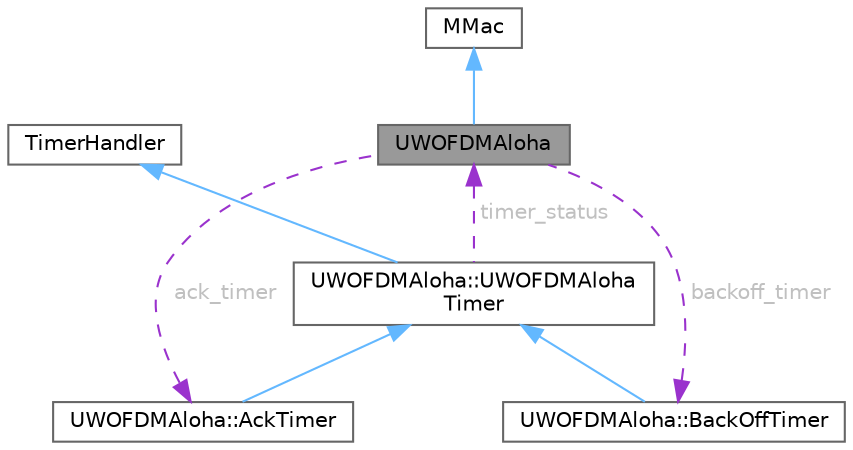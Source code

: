 digraph "UWOFDMAloha"
{
 // LATEX_PDF_SIZE
  bgcolor="transparent";
  edge [fontname=Helvetica,fontsize=10,labelfontname=Helvetica,labelfontsize=10];
  node [fontname=Helvetica,fontsize=10,shape=box,height=0.2,width=0.4];
  Node1 [id="Node000001",label="UWOFDMAloha",height=0.2,width=0.4,color="gray40", fillcolor="grey60", style="filled", fontcolor="black",tooltip=" "];
  Node2 -> Node1 [id="edge1_Node000001_Node000002",dir="back",color="steelblue1",style="solid",tooltip=" "];
  Node2 [id="Node000002",label="MMac",height=0.2,width=0.4,color="gray40", fillcolor="white", style="filled",tooltip=" "];
  Node3 -> Node1 [id="edge2_Node000001_Node000003",dir="back",color="darkorchid3",style="dashed",tooltip=" ",label=" ack_timer",fontcolor="grey" ];
  Node3 [id="Node000003",label="UWOFDMAloha::AckTimer",height=0.2,width=0.4,color="gray40", fillcolor="white", style="filled",URL="$classUWOFDMAloha_1_1AckTimer.html",tooltip="Base class of AckTimer, which is a derived class of UWOFDMAlohaTimer."];
  Node4 -> Node3 [id="edge3_Node000003_Node000004",dir="back",color="steelblue1",style="solid",tooltip=" "];
  Node4 [id="Node000004",label="UWOFDMAloha::UWOFDMAloha\lTimer",height=0.2,width=0.4,color="gray40", fillcolor="white", style="filled",URL="$classUWOFDMAloha_1_1UWOFDMAlohaTimer.html",tooltip="Base class of all the timer used in this protocol."];
  Node5 -> Node4 [id="edge4_Node000004_Node000005",dir="back",color="steelblue1",style="solid",tooltip=" "];
  Node5 [id="Node000005",label="TimerHandler",height=0.2,width=0.4,color="gray40", fillcolor="white", style="filled",tooltip=" "];
  Node1 -> Node4 [id="edge5_Node000004_Node000001",dir="back",color="darkorchid3",style="dashed",tooltip=" ",label=" timer_status",fontcolor="grey" ];
  Node6 -> Node1 [id="edge6_Node000001_Node000006",dir="back",color="darkorchid3",style="dashed",tooltip=" ",label=" backoff_timer",fontcolor="grey" ];
  Node6 [id="Node000006",label="UWOFDMAloha::BackOffTimer",height=0.2,width=0.4,color="gray40", fillcolor="white", style="filled",URL="$classUWOFDMAloha_1_1BackOffTimer.html",tooltip="Base class of BackoffTimer."];
  Node4 -> Node6 [id="edge7_Node000006_Node000004",dir="back",color="steelblue1",style="solid",tooltip=" "];
}
